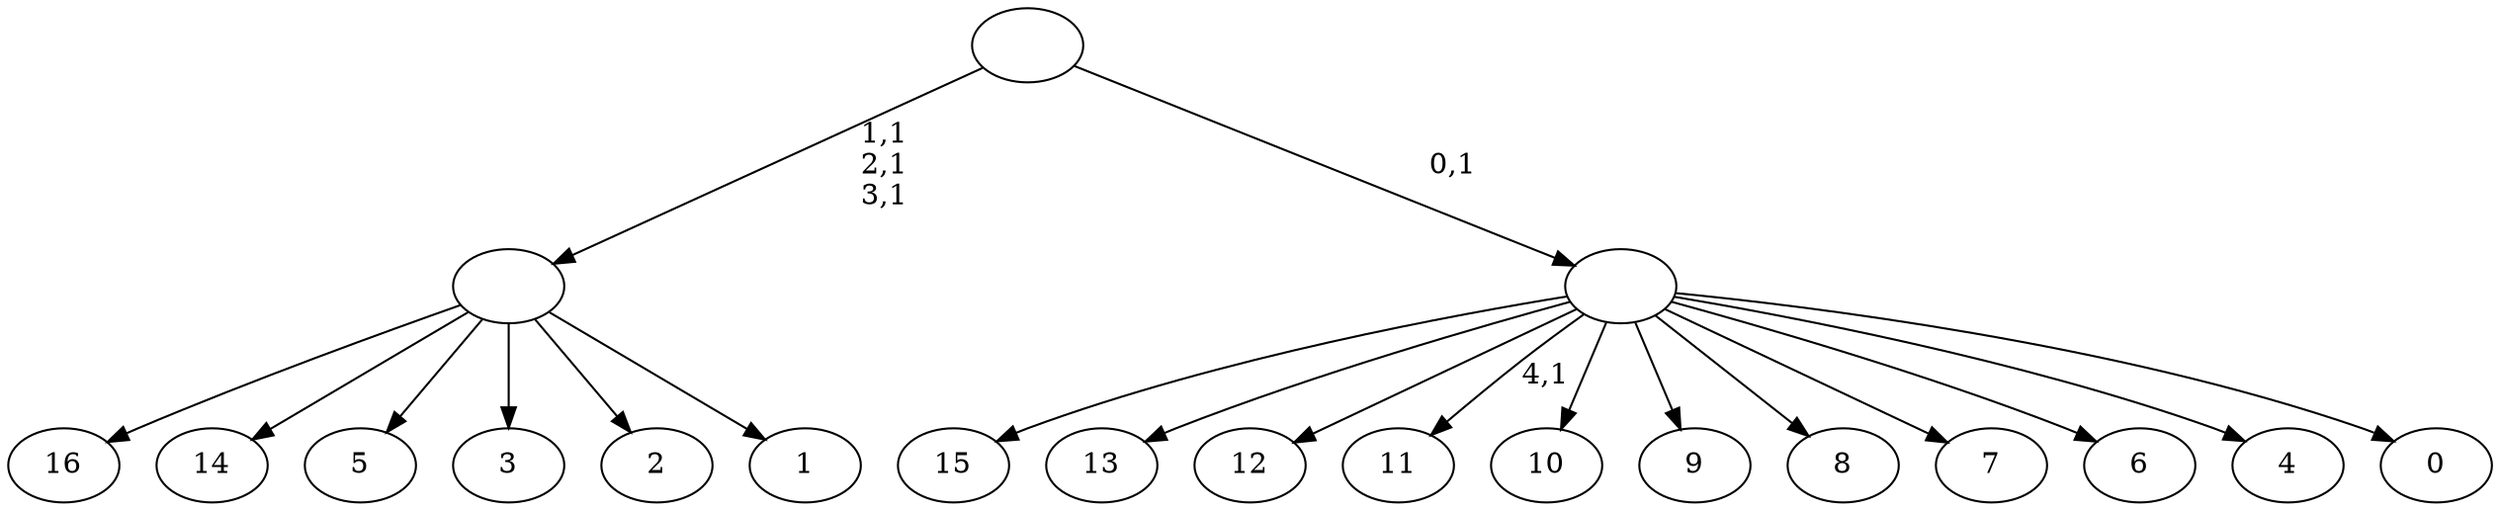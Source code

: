 digraph T {
	22 [label="16"]
	21 [label="15"]
	20 [label="14"]
	19 [label="13"]
	18 [label="12"]
	17 [label="11"]
	15 [label="10"]
	14 [label="9"]
	13 [label="8"]
	12 [label="7"]
	11 [label="6"]
	10 [label="5"]
	9 [label="4"]
	8 [label="3"]
	7 [label="2"]
	6 [label="1"]
	5 [label=""]
	2 [label="0"]
	1 [label=""]
	0 [label=""]
	5 -> 22 [label=""]
	5 -> 20 [label=""]
	5 -> 10 [label=""]
	5 -> 8 [label=""]
	5 -> 7 [label=""]
	5 -> 6 [label=""]
	1 -> 17 [label="4,1"]
	1 -> 21 [label=""]
	1 -> 19 [label=""]
	1 -> 18 [label=""]
	1 -> 15 [label=""]
	1 -> 14 [label=""]
	1 -> 13 [label=""]
	1 -> 12 [label=""]
	1 -> 11 [label=""]
	1 -> 9 [label=""]
	1 -> 2 [label=""]
	0 -> 5 [label="1,1\n2,1\n3,1"]
	0 -> 1 [label="0,1"]
}
